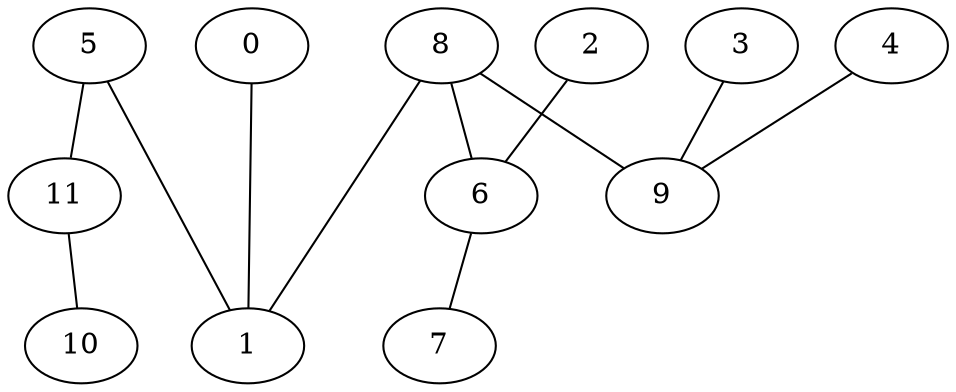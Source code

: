 strict graph {


	"8" [  weight=0 ];

	"8" -- "1" [  weight=0 ];

	"8" -- "6" [  weight=0 ];

	"8" -- "9" [  weight=0 ];

	"3" [  weight=0 ];

	"3" -- "9" [  weight=0 ];

	"5" [  weight=0 ];

	"5" -- "1" [  weight=0 ];

	"5" -- "11" [  weight=0 ];

	"11" [  weight=0 ];

	"11" -- "5" [  weight=0 ];

	"11" -- "10" [  weight=0 ];

	"2" [  weight=0 ];

	"2" -- "6" [  weight=0 ];

	"0" [  weight=0 ];

	"0" -- "1" [  weight=0 ];

	"6" [  weight=0 ];

	"6" -- "2" [  weight=0 ];

	"6" -- "8" [  weight=0 ];

	"6" -- "7" [  weight=0 ];

	"7" [  weight=0 ];

	"7" -- "6" [  weight=0 ];

	"4" [  weight=0 ];

	"4" -- "9" [  weight=0 ];

	"9" [  weight=0 ];

	"9" -- "4" [  weight=0 ];

	"9" -- "3" [  weight=0 ];

	"9" -- "8" [  weight=0 ];

	"10" [  weight=0 ];

	"10" -- "11" [  weight=0 ];

	"1" [  weight=0 ];

	"1" [  weight=0 ];

	"1" -- "8" [  weight=0 ];

	"1" -- "5" [  weight=0 ];

}
